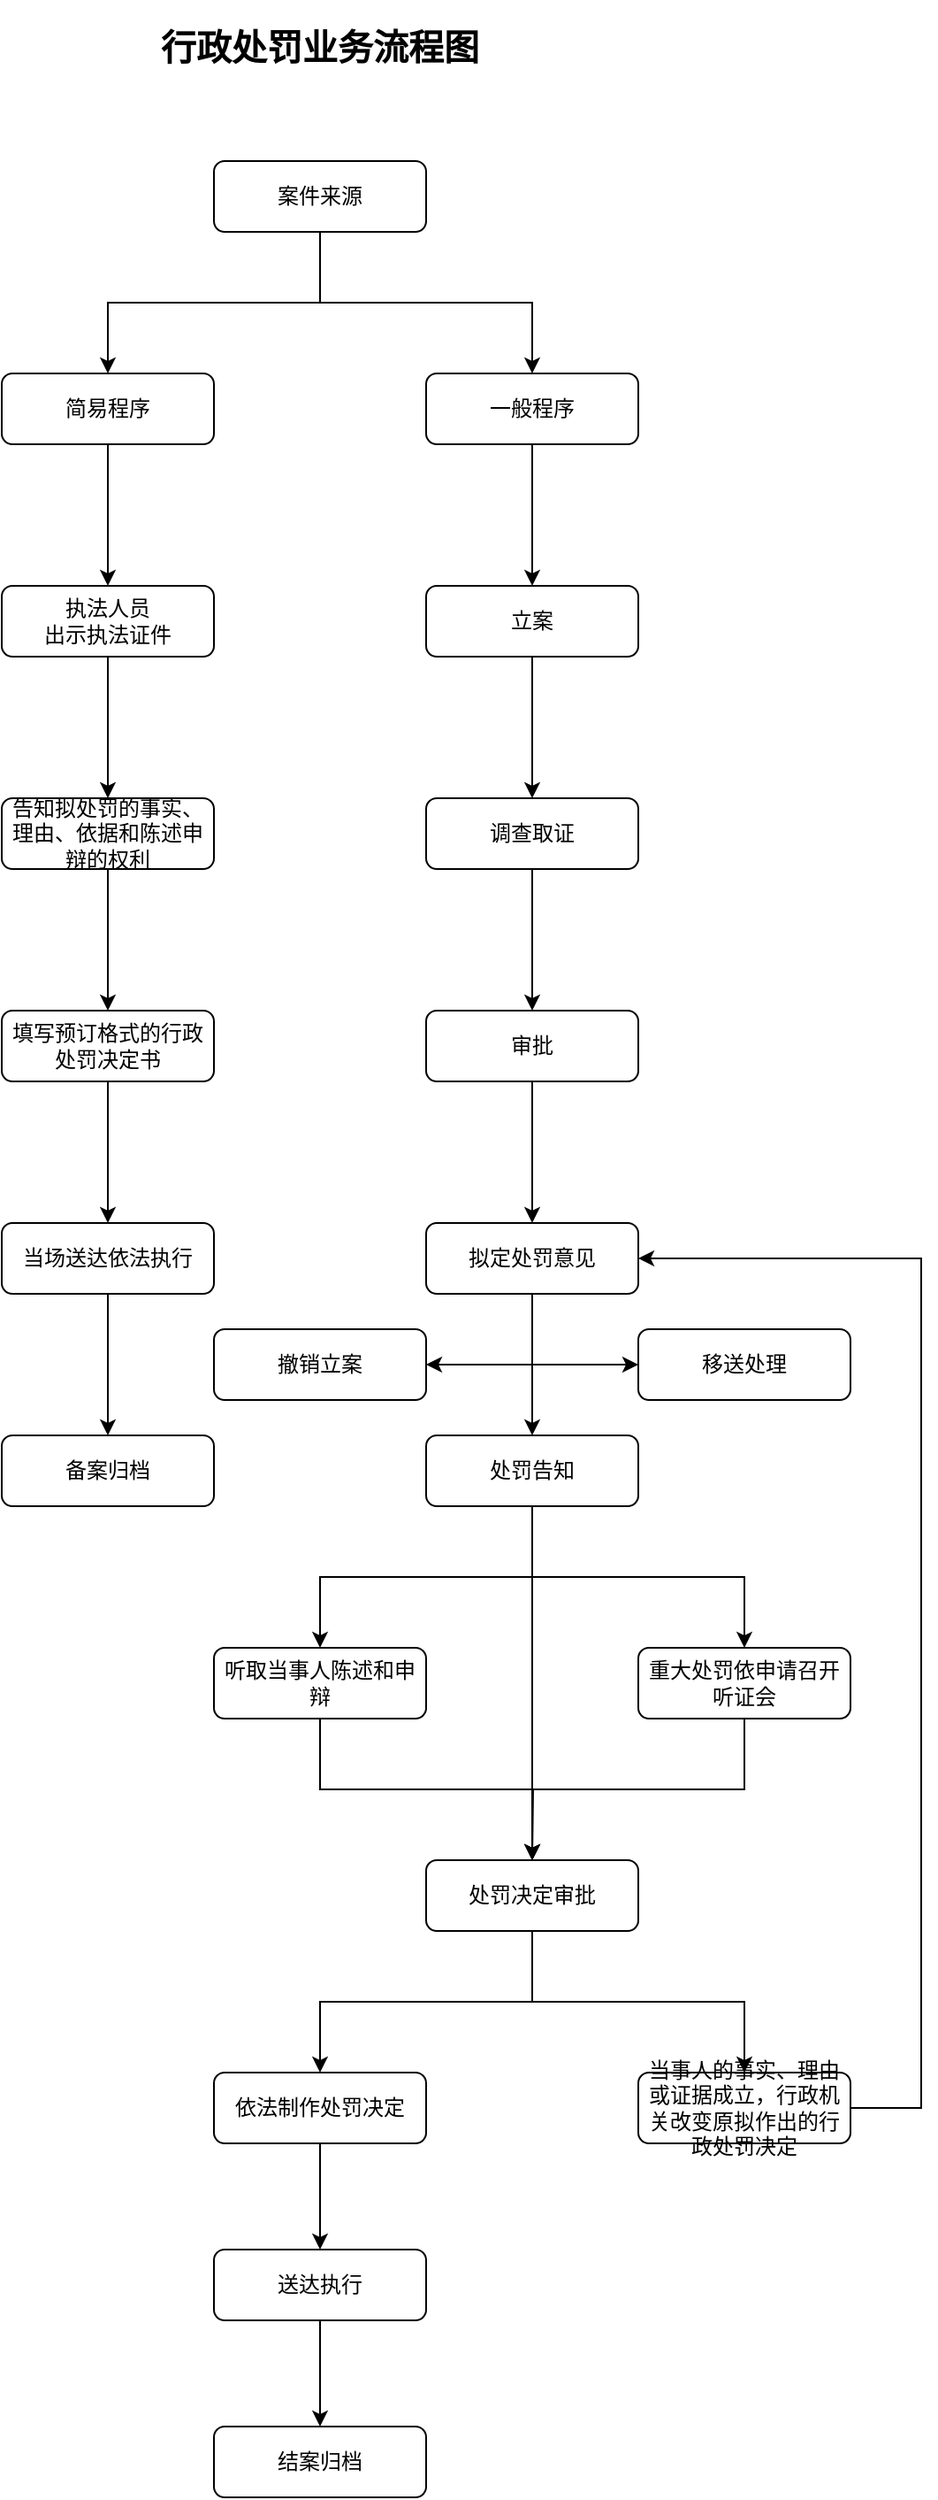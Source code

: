 <mxfile version="20.0.1" type="github">
  <diagram id="8CoYTxkmevsLXzp19YlB" name="第 1 页">
    <mxGraphModel dx="1422" dy="762" grid="1" gridSize="10" guides="1" tooltips="1" connect="1" arrows="1" fold="1" page="1" pageScale="1" pageWidth="827" pageHeight="1169" math="0" shadow="0">
      <root>
        <mxCell id="0" />
        <mxCell id="1" parent="0" />
        <mxCell id="c0db9LKpisd4vTzTPGsK-2" value="" style="edgeStyle=orthogonalEdgeStyle;rounded=0;orthogonalLoop=1;jettySize=auto;html=1;fontSize=20;" edge="1" parent="1" source="c0db9LKpisd4vTzTPGsK-4" target="c0db9LKpisd4vTzTPGsK-6">
          <mxGeometry relative="1" as="geometry" />
        </mxCell>
        <mxCell id="c0db9LKpisd4vTzTPGsK-3" value="" style="edgeStyle=orthogonalEdgeStyle;rounded=0;orthogonalLoop=1;jettySize=auto;html=1;fontSize=20;" edge="1" parent="1" source="c0db9LKpisd4vTzTPGsK-4" target="c0db9LKpisd4vTzTPGsK-10">
          <mxGeometry relative="1" as="geometry" />
        </mxCell>
        <mxCell id="c0db9LKpisd4vTzTPGsK-4" value="案件来源" style="rounded=1;whiteSpace=wrap;html=1;fontSize=12;glass=0;strokeWidth=1;shadow=0;" vertex="1" parent="1">
          <mxGeometry x="580" y="110" width="120" height="40" as="geometry" />
        </mxCell>
        <mxCell id="c0db9LKpisd4vTzTPGsK-5" value="" style="edgeStyle=orthogonalEdgeStyle;rounded=0;orthogonalLoop=1;jettySize=auto;html=1;fontSize=20;" edge="1" parent="1" source="c0db9LKpisd4vTzTPGsK-6" target="c0db9LKpisd4vTzTPGsK-8">
          <mxGeometry relative="1" as="geometry" />
        </mxCell>
        <mxCell id="c0db9LKpisd4vTzTPGsK-6" value="简易程序" style="rounded=1;whiteSpace=wrap;html=1;fontSize=12;glass=0;strokeWidth=1;shadow=0;" vertex="1" parent="1">
          <mxGeometry x="460" y="230" width="120" height="40" as="geometry" />
        </mxCell>
        <mxCell id="c0db9LKpisd4vTzTPGsK-7" value="" style="edgeStyle=orthogonalEdgeStyle;rounded=0;orthogonalLoop=1;jettySize=auto;html=1;fontSize=20;" edge="1" parent="1" source="c0db9LKpisd4vTzTPGsK-8" target="c0db9LKpisd4vTzTPGsK-40">
          <mxGeometry relative="1" as="geometry" />
        </mxCell>
        <mxCell id="c0db9LKpisd4vTzTPGsK-8" value="执法人员&lt;br&gt;出示执法证件" style="rounded=1;whiteSpace=wrap;html=1;fontSize=12;glass=0;strokeWidth=1;shadow=0;" vertex="1" parent="1">
          <mxGeometry x="460" y="350" width="120" height="40" as="geometry" />
        </mxCell>
        <mxCell id="c0db9LKpisd4vTzTPGsK-9" value="" style="edgeStyle=orthogonalEdgeStyle;rounded=0;orthogonalLoop=1;jettySize=auto;html=1;fontSize=20;" edge="1" parent="1" source="c0db9LKpisd4vTzTPGsK-10" target="c0db9LKpisd4vTzTPGsK-12">
          <mxGeometry relative="1" as="geometry" />
        </mxCell>
        <mxCell id="c0db9LKpisd4vTzTPGsK-10" value="一般程序" style="rounded=1;whiteSpace=wrap;html=1;fontSize=12;glass=0;strokeWidth=1;shadow=0;" vertex="1" parent="1">
          <mxGeometry x="700" y="230" width="120" height="40" as="geometry" />
        </mxCell>
        <mxCell id="c0db9LKpisd4vTzTPGsK-11" value="" style="edgeStyle=orthogonalEdgeStyle;rounded=0;orthogonalLoop=1;jettySize=auto;html=1;fontSize=20;" edge="1" parent="1" source="c0db9LKpisd4vTzTPGsK-12" target="c0db9LKpisd4vTzTPGsK-14">
          <mxGeometry relative="1" as="geometry" />
        </mxCell>
        <mxCell id="c0db9LKpisd4vTzTPGsK-12" value="立案" style="rounded=1;whiteSpace=wrap;html=1;fontSize=12;glass=0;strokeWidth=1;shadow=0;" vertex="1" parent="1">
          <mxGeometry x="700" y="350" width="120" height="40" as="geometry" />
        </mxCell>
        <mxCell id="c0db9LKpisd4vTzTPGsK-13" value="" style="edgeStyle=orthogonalEdgeStyle;rounded=0;orthogonalLoop=1;jettySize=auto;html=1;fontSize=20;" edge="1" parent="1" source="c0db9LKpisd4vTzTPGsK-14" target="c0db9LKpisd4vTzTPGsK-16">
          <mxGeometry relative="1" as="geometry" />
        </mxCell>
        <mxCell id="c0db9LKpisd4vTzTPGsK-14" value="调查取证" style="rounded=1;whiteSpace=wrap;html=1;fontSize=12;glass=0;strokeWidth=1;shadow=0;" vertex="1" parent="1">
          <mxGeometry x="700" y="470" width="120" height="40" as="geometry" />
        </mxCell>
        <mxCell id="c0db9LKpisd4vTzTPGsK-15" value="" style="edgeStyle=orthogonalEdgeStyle;rounded=0;orthogonalLoop=1;jettySize=auto;html=1;fontSize=20;" edge="1" parent="1" source="c0db9LKpisd4vTzTPGsK-16" target="c0db9LKpisd4vTzTPGsK-20">
          <mxGeometry relative="1" as="geometry" />
        </mxCell>
        <mxCell id="c0db9LKpisd4vTzTPGsK-16" value="审批" style="rounded=1;whiteSpace=wrap;html=1;fontSize=12;glass=0;strokeWidth=1;shadow=0;" vertex="1" parent="1">
          <mxGeometry x="700" y="590" width="120" height="40" as="geometry" />
        </mxCell>
        <mxCell id="c0db9LKpisd4vTzTPGsK-17" value="" style="edgeStyle=orthogonalEdgeStyle;rounded=0;orthogonalLoop=1;jettySize=auto;html=1;fontSize=20;" edge="1" parent="1" source="c0db9LKpisd4vTzTPGsK-20" target="c0db9LKpisd4vTzTPGsK-24">
          <mxGeometry relative="1" as="geometry" />
        </mxCell>
        <mxCell id="c0db9LKpisd4vTzTPGsK-18" value="" style="edgeStyle=orthogonalEdgeStyle;rounded=0;orthogonalLoop=1;jettySize=auto;html=1;fontSize=20;" edge="1" parent="1" source="c0db9LKpisd4vTzTPGsK-20" target="c0db9LKpisd4vTzTPGsK-26">
          <mxGeometry relative="1" as="geometry">
            <Array as="points">
              <mxPoint x="760" y="790" />
            </Array>
          </mxGeometry>
        </mxCell>
        <mxCell id="c0db9LKpisd4vTzTPGsK-19" style="edgeStyle=orthogonalEdgeStyle;rounded=0;orthogonalLoop=1;jettySize=auto;html=1;exitX=0.5;exitY=1;exitDx=0;exitDy=0;entryX=1;entryY=0.5;entryDx=0;entryDy=0;fontSize=20;" edge="1" parent="1" source="c0db9LKpisd4vTzTPGsK-20" target="c0db9LKpisd4vTzTPGsK-25">
          <mxGeometry relative="1" as="geometry" />
        </mxCell>
        <mxCell id="c0db9LKpisd4vTzTPGsK-20" value="拟定处罚意见" style="rounded=1;whiteSpace=wrap;html=1;fontSize=12;glass=0;strokeWidth=1;shadow=0;" vertex="1" parent="1">
          <mxGeometry x="700" y="710" width="120" height="40" as="geometry" />
        </mxCell>
        <mxCell id="c0db9LKpisd4vTzTPGsK-21" value="" style="edgeStyle=orthogonalEdgeStyle;rounded=0;orthogonalLoop=1;jettySize=auto;html=1;fontSize=20;entryX=0.5;entryY=0;entryDx=0;entryDy=0;" edge="1" parent="1" source="c0db9LKpisd4vTzTPGsK-24" target="c0db9LKpisd4vTzTPGsK-33">
          <mxGeometry relative="1" as="geometry">
            <mxPoint x="760" y="950" as="targetPoint" />
          </mxGeometry>
        </mxCell>
        <mxCell id="c0db9LKpisd4vTzTPGsK-22" value="" style="edgeStyle=orthogonalEdgeStyle;rounded=0;orthogonalLoop=1;jettySize=auto;html=1;fontSize=20;" edge="1" parent="1" source="c0db9LKpisd4vTzTPGsK-24" target="c0db9LKpisd4vTzTPGsK-28">
          <mxGeometry relative="1" as="geometry" />
        </mxCell>
        <mxCell id="c0db9LKpisd4vTzTPGsK-23" value="" style="edgeStyle=orthogonalEdgeStyle;rounded=0;orthogonalLoop=1;jettySize=auto;html=1;fontSize=20;" edge="1" parent="1" source="c0db9LKpisd4vTzTPGsK-24" target="c0db9LKpisd4vTzTPGsK-30">
          <mxGeometry relative="1" as="geometry" />
        </mxCell>
        <mxCell id="c0db9LKpisd4vTzTPGsK-24" value="处罚告知" style="rounded=1;whiteSpace=wrap;html=1;fontSize=12;glass=0;strokeWidth=1;shadow=0;" vertex="1" parent="1">
          <mxGeometry x="700" y="830" width="120" height="40" as="geometry" />
        </mxCell>
        <mxCell id="c0db9LKpisd4vTzTPGsK-25" value="撤销立案" style="rounded=1;whiteSpace=wrap;html=1;fontSize=12;glass=0;strokeWidth=1;shadow=0;" vertex="1" parent="1">
          <mxGeometry x="580" y="770" width="120" height="40" as="geometry" />
        </mxCell>
        <mxCell id="c0db9LKpisd4vTzTPGsK-26" value="移送处理" style="rounded=1;whiteSpace=wrap;html=1;fontSize=12;glass=0;strokeWidth=1;shadow=0;" vertex="1" parent="1">
          <mxGeometry x="820" y="770" width="120" height="40" as="geometry" />
        </mxCell>
        <mxCell id="c0db9LKpisd4vTzTPGsK-27" style="edgeStyle=orthogonalEdgeStyle;rounded=0;orthogonalLoop=1;jettySize=auto;html=1;exitX=0.5;exitY=1;exitDx=0;exitDy=0;entryX=0.5;entryY=0;entryDx=0;entryDy=0;fontSize=20;" edge="1" parent="1" source="c0db9LKpisd4vTzTPGsK-28" target="c0db9LKpisd4vTzTPGsK-33">
          <mxGeometry relative="1" as="geometry" />
        </mxCell>
        <mxCell id="c0db9LKpisd4vTzTPGsK-28" value="听取当事人陈述和申辩" style="rounded=1;whiteSpace=wrap;html=1;fontSize=12;glass=0;strokeWidth=1;shadow=0;" vertex="1" parent="1">
          <mxGeometry x="580" y="950" width="120" height="40" as="geometry" />
        </mxCell>
        <mxCell id="c0db9LKpisd4vTzTPGsK-29" style="edgeStyle=orthogonalEdgeStyle;rounded=0;orthogonalLoop=1;jettySize=auto;html=1;fontSize=20;exitX=0.5;exitY=1;exitDx=0;exitDy=0;" edge="1" parent="1" source="c0db9LKpisd4vTzTPGsK-30">
          <mxGeometry relative="1" as="geometry">
            <mxPoint x="760" y="1070" as="targetPoint" />
          </mxGeometry>
        </mxCell>
        <mxCell id="c0db9LKpisd4vTzTPGsK-30" value="重大处罚依申请召开听证会" style="rounded=1;whiteSpace=wrap;html=1;fontSize=12;glass=0;strokeWidth=1;shadow=0;" vertex="1" parent="1">
          <mxGeometry x="820" y="950" width="120" height="40" as="geometry" />
        </mxCell>
        <mxCell id="c0db9LKpisd4vTzTPGsK-31" value="" style="edgeStyle=orthogonalEdgeStyle;rounded=0;orthogonalLoop=1;jettySize=auto;html=1;fontSize=20;" edge="1" parent="1" source="c0db9LKpisd4vTzTPGsK-33" target="c0db9LKpisd4vTzTPGsK-35">
          <mxGeometry relative="1" as="geometry" />
        </mxCell>
        <mxCell id="c0db9LKpisd4vTzTPGsK-32" value="" style="edgeStyle=orthogonalEdgeStyle;rounded=0;orthogonalLoop=1;jettySize=auto;html=1;fontSize=20;" edge="1" parent="1" source="c0db9LKpisd4vTzTPGsK-33" target="c0db9LKpisd4vTzTPGsK-47">
          <mxGeometry relative="1" as="geometry" />
        </mxCell>
        <mxCell id="c0db9LKpisd4vTzTPGsK-33" value="处罚决定审批" style="rounded=1;whiteSpace=wrap;html=1;fontSize=12;glass=0;strokeWidth=1;shadow=0;" vertex="1" parent="1">
          <mxGeometry x="700" y="1070" width="120" height="40" as="geometry" />
        </mxCell>
        <mxCell id="c0db9LKpisd4vTzTPGsK-34" value="" style="edgeStyle=orthogonalEdgeStyle;rounded=0;orthogonalLoop=1;jettySize=auto;html=1;fontSize=20;" edge="1" parent="1" source="c0db9LKpisd4vTzTPGsK-35" target="c0db9LKpisd4vTzTPGsK-37">
          <mxGeometry relative="1" as="geometry" />
        </mxCell>
        <mxCell id="c0db9LKpisd4vTzTPGsK-35" value="依法制作处罚决定" style="rounded=1;whiteSpace=wrap;html=1;fontSize=12;glass=0;strokeWidth=1;shadow=0;" vertex="1" parent="1">
          <mxGeometry x="580" y="1190" width="120" height="40" as="geometry" />
        </mxCell>
        <mxCell id="c0db9LKpisd4vTzTPGsK-36" value="" style="edgeStyle=orthogonalEdgeStyle;rounded=0;orthogonalLoop=1;jettySize=auto;html=1;fontSize=20;" edge="1" parent="1" source="c0db9LKpisd4vTzTPGsK-37" target="c0db9LKpisd4vTzTPGsK-38">
          <mxGeometry relative="1" as="geometry" />
        </mxCell>
        <mxCell id="c0db9LKpisd4vTzTPGsK-37" value="送达执行" style="rounded=1;whiteSpace=wrap;html=1;fontSize=12;glass=0;strokeWidth=1;shadow=0;" vertex="1" parent="1">
          <mxGeometry x="580" y="1290" width="120" height="40" as="geometry" />
        </mxCell>
        <mxCell id="c0db9LKpisd4vTzTPGsK-38" value="结案归档" style="rounded=1;whiteSpace=wrap;html=1;fontSize=12;glass=0;strokeWidth=1;shadow=0;" vertex="1" parent="1">
          <mxGeometry x="580" y="1390" width="120" height="40" as="geometry" />
        </mxCell>
        <mxCell id="c0db9LKpisd4vTzTPGsK-39" value="" style="edgeStyle=orthogonalEdgeStyle;rounded=0;orthogonalLoop=1;jettySize=auto;html=1;fontSize=20;" edge="1" parent="1" source="c0db9LKpisd4vTzTPGsK-40" target="c0db9LKpisd4vTzTPGsK-42">
          <mxGeometry relative="1" as="geometry" />
        </mxCell>
        <mxCell id="c0db9LKpisd4vTzTPGsK-40" value="告知拟处罚的事实、理由、依据和陈述申辩的权利" style="rounded=1;whiteSpace=wrap;html=1;fontSize=12;glass=0;strokeWidth=1;shadow=0;" vertex="1" parent="1">
          <mxGeometry x="460" y="470" width="120" height="40" as="geometry" />
        </mxCell>
        <mxCell id="c0db9LKpisd4vTzTPGsK-41" value="" style="edgeStyle=orthogonalEdgeStyle;rounded=0;orthogonalLoop=1;jettySize=auto;html=1;fontSize=20;" edge="1" parent="1" source="c0db9LKpisd4vTzTPGsK-42" target="c0db9LKpisd4vTzTPGsK-44">
          <mxGeometry relative="1" as="geometry" />
        </mxCell>
        <mxCell id="c0db9LKpisd4vTzTPGsK-42" value="填写预订格式的行政处罚决定书" style="rounded=1;whiteSpace=wrap;html=1;fontSize=12;glass=0;strokeWidth=1;shadow=0;" vertex="1" parent="1">
          <mxGeometry x="460" y="590" width="120" height="40" as="geometry" />
        </mxCell>
        <mxCell id="c0db9LKpisd4vTzTPGsK-43" value="" style="edgeStyle=orthogonalEdgeStyle;rounded=0;orthogonalLoop=1;jettySize=auto;html=1;fontSize=20;" edge="1" parent="1" source="c0db9LKpisd4vTzTPGsK-44" target="c0db9LKpisd4vTzTPGsK-45">
          <mxGeometry relative="1" as="geometry" />
        </mxCell>
        <mxCell id="c0db9LKpisd4vTzTPGsK-44" value="当场送达依法执行" style="rounded=1;whiteSpace=wrap;html=1;fontSize=12;glass=0;strokeWidth=1;shadow=0;" vertex="1" parent="1">
          <mxGeometry x="460" y="710" width="120" height="40" as="geometry" />
        </mxCell>
        <mxCell id="c0db9LKpisd4vTzTPGsK-45" value="备案归档" style="rounded=1;whiteSpace=wrap;html=1;fontSize=12;glass=0;strokeWidth=1;shadow=0;" vertex="1" parent="1">
          <mxGeometry x="460" y="830" width="120" height="40" as="geometry" />
        </mxCell>
        <mxCell id="c0db9LKpisd4vTzTPGsK-46" style="edgeStyle=orthogonalEdgeStyle;rounded=0;orthogonalLoop=1;jettySize=auto;html=1;entryX=1;entryY=0.5;entryDx=0;entryDy=0;fontSize=20;" edge="1" parent="1" source="c0db9LKpisd4vTzTPGsK-47" target="c0db9LKpisd4vTzTPGsK-20">
          <mxGeometry relative="1" as="geometry">
            <Array as="points">
              <mxPoint x="980" y="1210" />
              <mxPoint x="980" y="730" />
            </Array>
          </mxGeometry>
        </mxCell>
        <mxCell id="c0db9LKpisd4vTzTPGsK-47" value="当事人的事实、理由或证据成立，行政机关改变原拟作出的行政处罚决定" style="rounded=1;whiteSpace=wrap;html=1;fontSize=12;glass=0;strokeWidth=1;shadow=0;" vertex="1" parent="1">
          <mxGeometry x="820" y="1190" width="120" height="40" as="geometry" />
        </mxCell>
        <mxCell id="c0db9LKpisd4vTzTPGsK-48" value="&lt;h1 style=&quot;text-align: left; font-size: 20px;&quot;&gt;行政处罚业务流程图&lt;/h1&gt;" style="text;html=1;strokeColor=none;fillColor=none;align=center;verticalAlign=middle;whiteSpace=wrap;rounded=0;fontSize=20;" vertex="1" parent="1">
          <mxGeometry x="515" y="30" width="250" height="30" as="geometry" />
        </mxCell>
      </root>
    </mxGraphModel>
  </diagram>
</mxfile>

